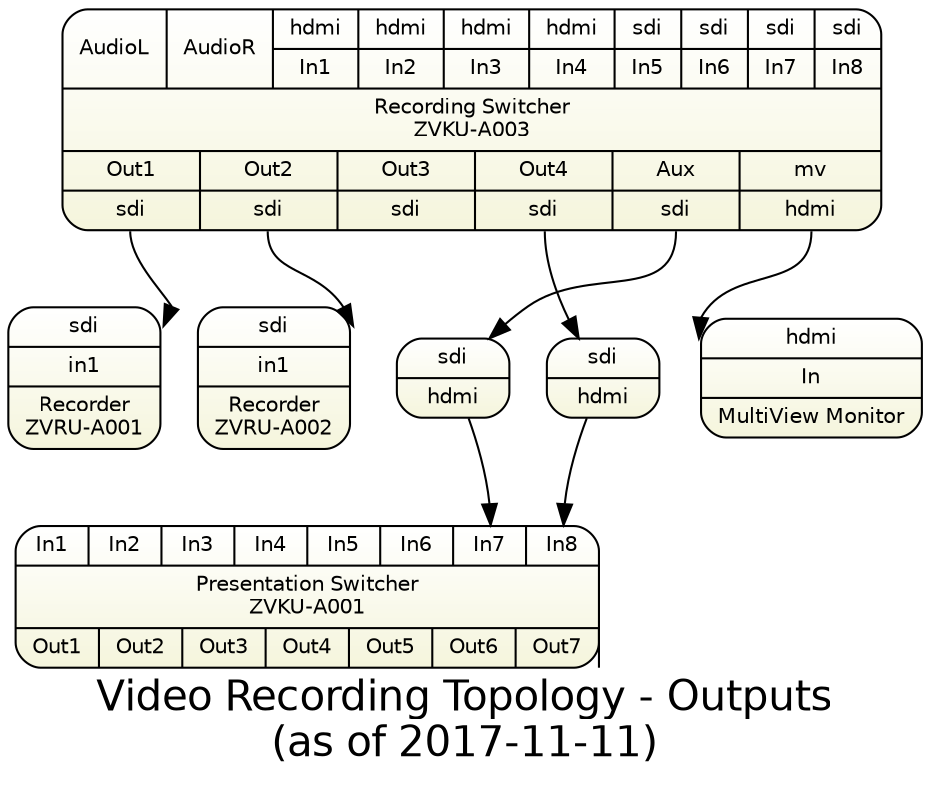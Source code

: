 digraph recording { 
  
graph [overlap = true, fontsize = 20, 
      label="Video Recording Topology - Outputs\n(as of 2017-11-11)",
      fontname = Helvetica, bgcolor=white
      ]
 
node [shape = Mrecord style=filled , fillcolor="white:beige"  , fontsize = 10,
      gradientangle=270 fontname = Helvetica ]
      
 
s2h1 [label="{sdi|hdmi}" tooltip="BMD mini"]
s2h2 [label="{sdi|hdmi}" tooltip="BMD mini"]

rswitch [
  tooltip="BMD ATEM Television Studio Pro HD"

  label="{
    {{<al>AudioL}|{<ar>AudioR}|
      {<i1>hdmi|In1}|{<i2>hdmi|In2}|{<i3>hdmi|In3}|{<i4>hdmi|In4}
      |{<i5>sdi|In5}|{<i6>sdi|In6}|{<i7>sdi|In7}|{<i8>sdi|In8}}
      |Recording Switcher\nZVKU-A003|
      {{Out1|<o1>sdi}|{Out2|<o2>sdi}|{Out3|<o3>sdi}|{Out4|<o4>sdi}|{Aux|<aux>sdi}|{mv|<mv>hdmi}}
    }"
]

pswitch [
  tooltip="Kramer VS-88DT"
  label="{
  {
    <i1>In1|<i2>In2|<i3>In3|<i4>In4|<i5>In5| <i6> In6 |<i7>In7|{<i8>In8}}
  |Presentation Switcher\nZVKU-A001|
  {<o1>Out1|<o2>Out2|<o3>Out3|<o4>Out4|<o5>Out5|<o6>Out6 |<o7>Out7|{Out8<o8>}} }"]
   
switchmonitor [label="{
    <i>hdmi|In
      |MultiView Monitor 
   }"
   tooltip="Samsung"
   ]

recorder1 [
  label="{
    <i1>sdi|in1
    |Recorder\nZVRU-A001 
    }"
  tooltip="BMD Hyperdeck Studio Mini"
]

recorder2 [
  label="{
    <i1>sdi|in1
    |Recorder\nZVRU-A002 
    }"
  tooltip="BMD Hyperdeck Studio Mini"
]

rswitch:o1 -> recorder1:i1 
rswitch:o2 -> recorder2:i1 
rswitch:o4 -> s2h1;
s2h1   -> pswitch:i8
rswitch:mv -> switchmonitor:i

rswitch:aux -> s2h2
s2h2 -> pswitch:i7

} 